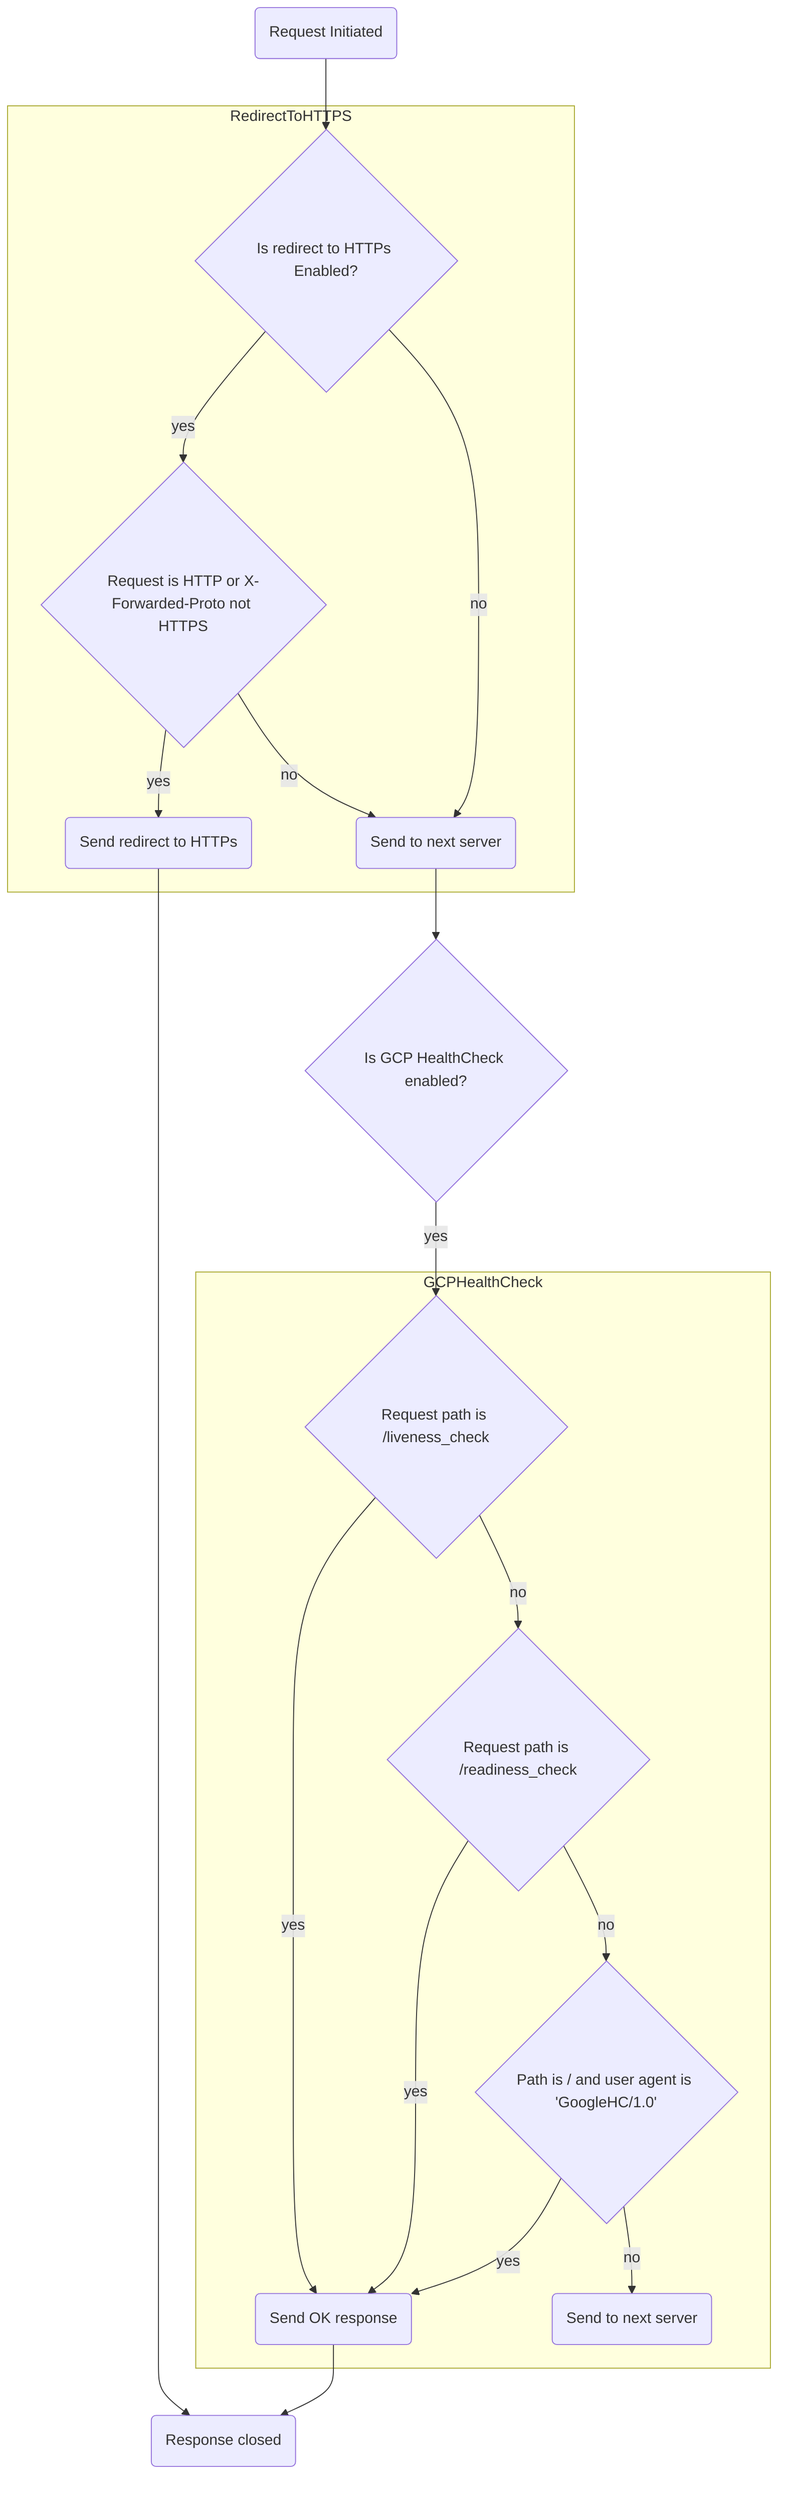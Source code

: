 graph TD
    req(Request Initiated)
    resp(Response closed)

    subgraph RedirectToHTTPS
        isRDHTTPs{Is redirect to HTTPs Enabled?}
        requestNeedsRedirect{Request is HTTP or X-Forwarded-Proto not HTTPS}
        redirectToHTTPS(Send redirect to HTTPs)
        rdHTTPSNext(Send to next server)
    end

    isGCPHealthCheck{Is GCP HealthCheck enabled?}

    subgraph GCPHealthCheck
        livenessCheck{Request path is /liveness_check}
        readinessCheck{Request path is /readiness_check}
        gcpUserAgent{Path is / and user agent is 'GoogleHC/1.0'}
        gcpOk(Send OK response)
        gcpNext(Send to next server)
    end

    req --> isRDHTTPs

    %% RedirectToHTTPS
    isRDHTTPs -- yes --> requestNeedsRedirect
    isRDHTTPs -- no --> rdHTTPSNext
    requestNeedsRedirect -- yes --> redirectToHTTPS
    requestNeedsRedirect -- no --> rdHTTPSNext
    redirectToHTTPS --> resp

    rdHTTPSNext --> isGCPHealthCheck

    %% GCPHealthCheck
    livenessCheck -- yes --> gcpOk
    livenessCheck -- no --> readinessCheck
    readinessCheck -- yes --> gcpOk
    readinessCheck -- no --> gcpUserAgent
    gcpUserAgent -- yes --> gcpOk
    gcpUserAgent -- no --> gcpNext
    gcpOk --> resp
    isGCPHealthCheck -- yes --> livenessCheck